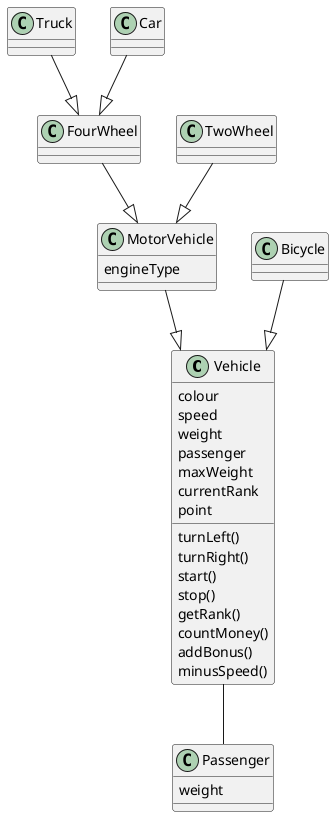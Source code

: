 @startuml
Vehicle : colour
Vehicle : speed
Vehicle : weight
Vehicle : passenger
Vehicle : maxWeight
Vehicle : currentRank
Vehicle : point
Vehicle : turnLeft()
Vehicle : turnRight()
Vehicle : start()
Vehicle : stop()
Vehicle : getRank()
Vehicle : countMoney()
Vehicle : addBonus()
Vehicle : minusSpeed()
Passenger : weight
MotorVehicle : engineType
FourWheel --|> MotorVehicle
Truck --|> FourWheel
Car --|> FourWheel
TwoWheel --|> MotorVehicle
Bicycle --|> Vehicle
Vehicle -- Passenger
MotorVehicle --|> Vehicle
@enduml